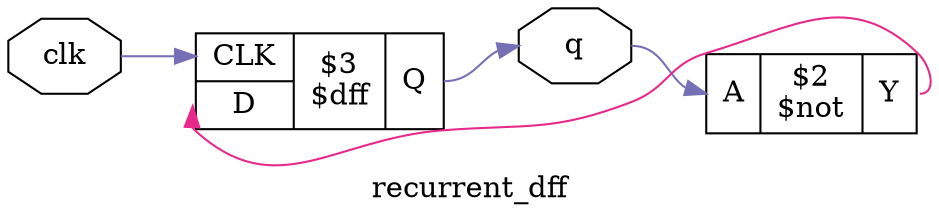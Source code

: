 digraph "recurrent_dff" {
label="recurrent_dff";
rankdir="LR";
remincross=true;
n2 [ shape=octagon, label="clk", color="black", fontcolor="black"];
n3 [ shape=octagon, label="q", color="black", fontcolor="black"];
c6 [ shape=record, label="{{<p4> A}|$2\n$not|{<p5> Y}}",  ];
c10 [ shape=record, label="{{<p7> CLK|<p8> D}|$3\n$dff|{<p9> Q}}",  ];
c6:p5:e -> c10:p8:w [colorscheme="dark28", color="4", fontcolor="4", label=""];
n2:e -> c10:p7:w [colorscheme="dark28", color="3", fontcolor="3", label=""];
c10:p9:e -> n3:w [colorscheme="dark28", color="3", fontcolor="3", label=""];
n3:e -> c6:p4:w [colorscheme="dark28", color="3", fontcolor="3", label=""];
}
